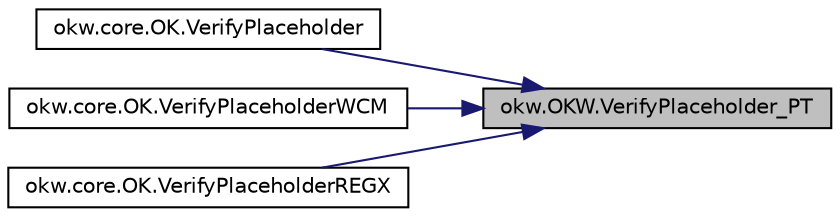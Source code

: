 digraph "okw.OKW.VerifyPlaceholder_PT"
{
 // INTERACTIVE_SVG=YES
 // LATEX_PDF_SIZE
  edge [fontname="Helvetica",fontsize="10",labelfontname="Helvetica",labelfontsize="10"];
  node [fontname="Helvetica",fontsize="10",shape=record];
  rankdir="RL";
  Node59 [label="okw.OKW.VerifyPlaceholder_PT",height=0.2,width=0.4,color="black", fillcolor="grey75", style="filled", fontcolor="black",tooltip="Polling Time in [ms] für das Schlüsselwort VerifyPlaceholder."];
  Node59 -> Node60 [dir="back",color="midnightblue",fontsize="10",style="solid",fontname="Helvetica"];
  Node60 [label="okw.core.OK.VerifyPlaceholder",height=0.2,width=0.4,color="black", fillcolor="white", style="filled",URL="$classokw_1_1core_1_1_o_k.html#a8c6275d39dbc5ce13caf907f511a9a64",tooltip="Überprüft die Beschreibung des Objektes."];
  Node59 -> Node61 [dir="back",color="midnightblue",fontsize="10",style="solid",fontname="Helvetica"];
  Node61 [label="okw.core.OK.VerifyPlaceholderWCM",height=0.2,width=0.4,color="black", fillcolor="white", style="filled",URL="$classokw_1_1core_1_1_o_k.html#a20ab85fe302c5b2fc61b94a8fe347f0c",tooltip="Überprüft den Platzhalter des Objektes."];
  Node59 -> Node62 [dir="back",color="midnightblue",fontsize="10",style="solid",fontname="Helvetica"];
  Node62 [label="okw.core.OK.VerifyPlaceholderREGX",height=0.2,width=0.4,color="black", fillcolor="white", style="filled",URL="$classokw_1_1core_1_1_o_k.html#a52a7e12864bb2fbf5c8578d3d25aabb5",tooltip="Überprüft den Platzhalter des Objektes."];
}
